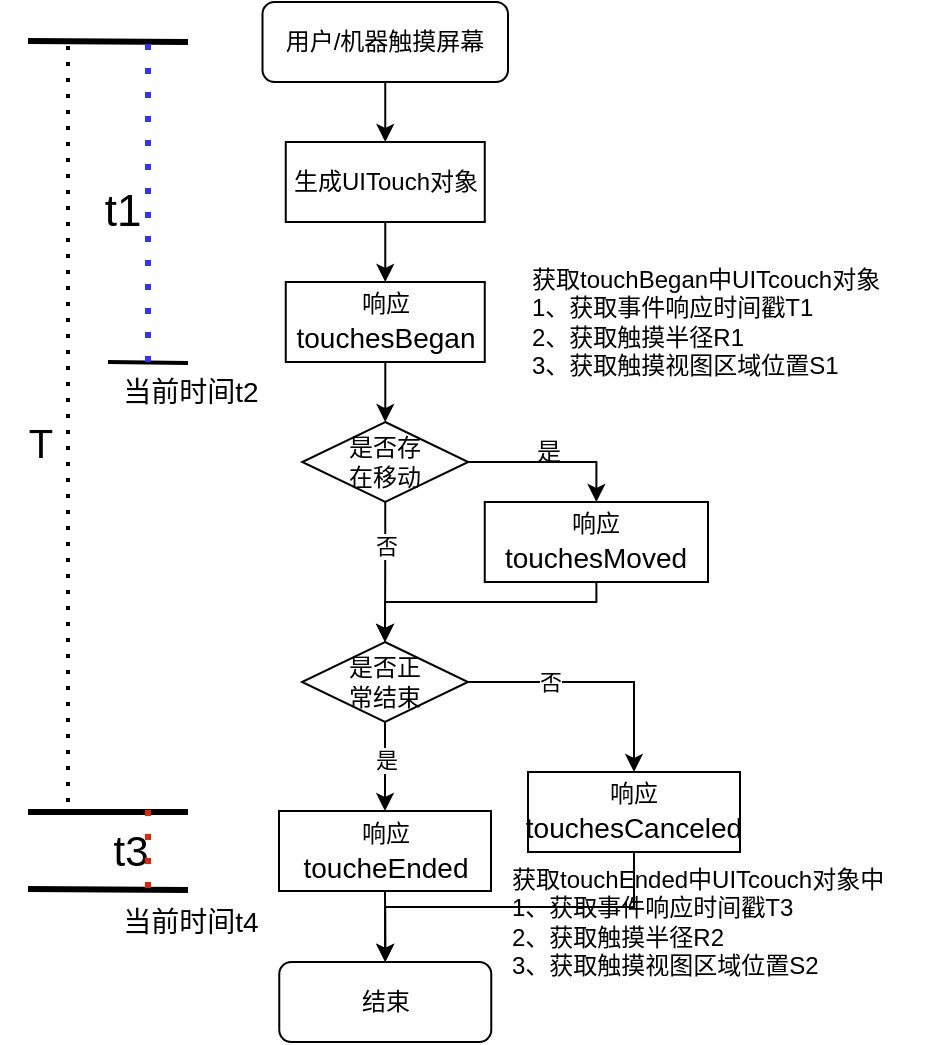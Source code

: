 <mxfile version="24.2.5" type="github">
  <diagram name="第 1 页" id="cUPQilYxBffBbkeb9Y6o">
    <mxGraphModel dx="1242" dy="752" grid="1" gridSize="10" guides="1" tooltips="1" connect="1" arrows="1" fold="1" page="1" pageScale="1" pageWidth="827" pageHeight="1169" math="0" shadow="0">
      <root>
        <mxCell id="0" />
        <mxCell id="1" parent="0" />
        <mxCell id="lE1Qpb3CKNX3zS15iR8Y-15" style="edgeStyle=orthogonalEdgeStyle;rounded=0;orthogonalLoop=1;jettySize=auto;html=1;exitX=0.5;exitY=1;exitDx=0;exitDy=0;entryX=0.5;entryY=0;entryDx=0;entryDy=0;" edge="1" parent="1" source="lE1Qpb3CKNX3zS15iR8Y-1" target="lE1Qpb3CKNX3zS15iR8Y-3">
          <mxGeometry relative="1" as="geometry" />
        </mxCell>
        <mxCell id="lE1Qpb3CKNX3zS15iR8Y-1" value="用户/机器触摸屏幕" style="rounded=1;whiteSpace=wrap;html=1;" vertex="1" parent="1">
          <mxGeometry x="357.25" y="160" width="122.75" height="40" as="geometry" />
        </mxCell>
        <mxCell id="lE1Qpb3CKNX3zS15iR8Y-16" style="edgeStyle=orthogonalEdgeStyle;rounded=0;orthogonalLoop=1;jettySize=auto;html=1;exitX=0.5;exitY=1;exitDx=0;exitDy=0;entryX=0.5;entryY=0;entryDx=0;entryDy=0;" edge="1" parent="1" source="lE1Qpb3CKNX3zS15iR8Y-3" target="lE1Qpb3CKNX3zS15iR8Y-5">
          <mxGeometry relative="1" as="geometry" />
        </mxCell>
        <mxCell id="lE1Qpb3CKNX3zS15iR8Y-3" value="生成UITouch对象" style="rounded=0;whiteSpace=wrap;html=1;" vertex="1" parent="1">
          <mxGeometry x="368.88" y="230" width="99.5" height="40" as="geometry" />
        </mxCell>
        <mxCell id="lE1Qpb3CKNX3zS15iR8Y-7" value="" style="edgeStyle=orthogonalEdgeStyle;rounded=0;orthogonalLoop=1;jettySize=auto;html=1;" edge="1" parent="1" source="lE1Qpb3CKNX3zS15iR8Y-5" target="lE1Qpb3CKNX3zS15iR8Y-6">
          <mxGeometry relative="1" as="geometry" />
        </mxCell>
        <mxCell id="lE1Qpb3CKNX3zS15iR8Y-5" value="响应&lt;span style=&quot;text-align: start; font-size: 10.5pt; line-height: 16.8px; font-family: Calibri, sans-serif;&quot; lang=&quot;EN-US&quot;&gt;touchesBegan&lt;/span&gt;&lt;span style=&quot;font-family: -webkit-standard; font-size: medium; text-align: start;&quot;&gt;&lt;/span&gt;" style="rounded=0;whiteSpace=wrap;html=1;" vertex="1" parent="1">
          <mxGeometry x="368.88" y="300" width="99.5" height="40" as="geometry" />
        </mxCell>
        <mxCell id="lE1Qpb3CKNX3zS15iR8Y-17" style="edgeStyle=orthogonalEdgeStyle;rounded=0;orthogonalLoop=1;jettySize=auto;html=1;exitX=1;exitY=0.5;exitDx=0;exitDy=0;entryX=0.5;entryY=0;entryDx=0;entryDy=0;" edge="1" parent="1" source="lE1Qpb3CKNX3zS15iR8Y-6" target="lE1Qpb3CKNX3zS15iR8Y-8">
          <mxGeometry relative="1" as="geometry" />
        </mxCell>
        <mxCell id="lE1Qpb3CKNX3zS15iR8Y-19" style="edgeStyle=orthogonalEdgeStyle;rounded=0;orthogonalLoop=1;jettySize=auto;html=1;exitX=0.5;exitY=1;exitDx=0;exitDy=0;entryX=0.5;entryY=0;entryDx=0;entryDy=0;" edge="1" parent="1" source="lE1Qpb3CKNX3zS15iR8Y-6" target="lE1Qpb3CKNX3zS15iR8Y-11">
          <mxGeometry relative="1" as="geometry" />
        </mxCell>
        <mxCell id="lE1Qpb3CKNX3zS15iR8Y-24" value="否" style="edgeLabel;html=1;align=center;verticalAlign=middle;resizable=0;points=[];" vertex="1" connectable="0" parent="lE1Qpb3CKNX3zS15iR8Y-19">
          <mxGeometry x="-0.372" relative="1" as="geometry">
            <mxPoint as="offset" />
          </mxGeometry>
        </mxCell>
        <mxCell id="lE1Qpb3CKNX3zS15iR8Y-6" value="是否存&lt;div&gt;在移动&lt;/div&gt;" style="rhombus;whiteSpace=wrap;html=1;rounded=0;" vertex="1" parent="1">
          <mxGeometry x="377.13" y="370" width="83" height="40" as="geometry" />
        </mxCell>
        <mxCell id="lE1Qpb3CKNX3zS15iR8Y-21" style="edgeStyle=orthogonalEdgeStyle;rounded=0;orthogonalLoop=1;jettySize=auto;html=1;exitX=0.5;exitY=1;exitDx=0;exitDy=0;entryX=0.5;entryY=0;entryDx=0;entryDy=0;" edge="1" parent="1" source="lE1Qpb3CKNX3zS15iR8Y-8" target="lE1Qpb3CKNX3zS15iR8Y-11">
          <mxGeometry relative="1" as="geometry">
            <Array as="points">
              <mxPoint x="524" y="460" />
              <mxPoint x="419" y="460" />
            </Array>
          </mxGeometry>
        </mxCell>
        <mxCell id="lE1Qpb3CKNX3zS15iR8Y-8" value="响应&lt;span style=&quot;text-align: start; font-size: 10.5pt; line-height: 16.8px; font-family: Calibri, sans-serif;&quot; lang=&quot;EN-US&quot;&gt;&lt;span style=&quot;font-size: 10.5pt; line-height: 16.8px;&quot; lang=&quot;EN-US&quot;&gt;touchesMoved&lt;/span&gt;&lt;/span&gt;&lt;span style=&quot;font-family: -webkit-standard; font-size: medium; text-align: start;&quot;&gt;&lt;/span&gt;" style="rounded=0;whiteSpace=wrap;html=1;" vertex="1" parent="1">
          <mxGeometry x="468.38" y="410" width="111.62" height="40" as="geometry" />
        </mxCell>
        <mxCell id="lE1Qpb3CKNX3zS15iR8Y-10" value="是" style="text;html=1;align=center;verticalAlign=middle;resizable=0;points=[];autosize=1;strokeColor=none;fillColor=none;" vertex="1" parent="1">
          <mxGeometry x="480" y="370" width="40" height="30" as="geometry" />
        </mxCell>
        <mxCell id="lE1Qpb3CKNX3zS15iR8Y-22" style="edgeStyle=orthogonalEdgeStyle;rounded=0;orthogonalLoop=1;jettySize=auto;html=1;exitX=0.5;exitY=1;exitDx=0;exitDy=0;entryX=0.5;entryY=0;entryDx=0;entryDy=0;" edge="1" parent="1" source="lE1Qpb3CKNX3zS15iR8Y-11" target="lE1Qpb3CKNX3zS15iR8Y-12">
          <mxGeometry relative="1" as="geometry" />
        </mxCell>
        <mxCell id="lE1Qpb3CKNX3zS15iR8Y-25" value="是" style="edgeLabel;html=1;align=center;verticalAlign=middle;resizable=0;points=[];" vertex="1" connectable="0" parent="lE1Qpb3CKNX3zS15iR8Y-22">
          <mxGeometry x="-0.156" relative="1" as="geometry">
            <mxPoint as="offset" />
          </mxGeometry>
        </mxCell>
        <mxCell id="lE1Qpb3CKNX3zS15iR8Y-26" style="edgeStyle=orthogonalEdgeStyle;rounded=0;orthogonalLoop=1;jettySize=auto;html=1;exitX=1;exitY=0.5;exitDx=0;exitDy=0;entryX=0.5;entryY=0;entryDx=0;entryDy=0;" edge="1" parent="1" source="lE1Qpb3CKNX3zS15iR8Y-11" target="lE1Qpb3CKNX3zS15iR8Y-23">
          <mxGeometry relative="1" as="geometry" />
        </mxCell>
        <mxCell id="lE1Qpb3CKNX3zS15iR8Y-27" value="否" style="edgeLabel;html=1;align=center;verticalAlign=middle;resizable=0;points=[];" vertex="1" connectable="0" parent="lE1Qpb3CKNX3zS15iR8Y-26">
          <mxGeometry x="-0.359" relative="1" as="geometry">
            <mxPoint as="offset" />
          </mxGeometry>
        </mxCell>
        <mxCell id="lE1Qpb3CKNX3zS15iR8Y-11" value="是否正&lt;div&gt;常结束&lt;/div&gt;" style="rhombus;whiteSpace=wrap;html=1;rounded=0;" vertex="1" parent="1">
          <mxGeometry x="377" y="480" width="83" height="40" as="geometry" />
        </mxCell>
        <mxCell id="lE1Qpb3CKNX3zS15iR8Y-28" style="edgeStyle=orthogonalEdgeStyle;rounded=0;orthogonalLoop=1;jettySize=auto;html=1;exitX=0.5;exitY=1;exitDx=0;exitDy=0;entryX=0.5;entryY=0;entryDx=0;entryDy=0;" edge="1" parent="1" source="lE1Qpb3CKNX3zS15iR8Y-12" target="lE1Qpb3CKNX3zS15iR8Y-14">
          <mxGeometry relative="1" as="geometry" />
        </mxCell>
        <mxCell id="lE1Qpb3CKNX3zS15iR8Y-12" value="响应&lt;span style=&quot;text-align: start; font-size: 10.5pt; line-height: 16.8px; font-family: Calibri, sans-serif;&quot; lang=&quot;EN-US&quot;&gt;&lt;span style=&quot;font-size: 10.5pt; line-height: 16.8px;&quot; lang=&quot;EN-US&quot;&gt;toucheEnded&lt;/span&gt;&lt;/span&gt;&lt;span style=&quot;font-family: -webkit-standard; font-size: medium; text-align: start;&quot;&gt;&lt;/span&gt;" style="rounded=0;whiteSpace=wrap;html=1;" vertex="1" parent="1">
          <mxGeometry x="365.5" y="564.5" width="106" height="40" as="geometry" />
        </mxCell>
        <mxCell id="lE1Qpb3CKNX3zS15iR8Y-14" value="结束" style="rounded=1;whiteSpace=wrap;html=1;" vertex="1" parent="1">
          <mxGeometry x="365.63" y="640" width="106" height="40" as="geometry" />
        </mxCell>
        <mxCell id="lE1Qpb3CKNX3zS15iR8Y-29" style="edgeStyle=orthogonalEdgeStyle;rounded=0;orthogonalLoop=1;jettySize=auto;html=1;exitX=0.5;exitY=1;exitDx=0;exitDy=0;entryX=0.5;entryY=0;entryDx=0;entryDy=0;" edge="1" parent="1" source="lE1Qpb3CKNX3zS15iR8Y-23" target="lE1Qpb3CKNX3zS15iR8Y-14">
          <mxGeometry relative="1" as="geometry" />
        </mxCell>
        <mxCell id="lE1Qpb3CKNX3zS15iR8Y-23" value="响应&lt;span style=&quot;text-align: start; font-size: 10.5pt; line-height: 16.8px; font-family: Calibri, sans-serif;&quot; lang=&quot;EN-US&quot;&gt;&lt;span style=&quot;font-size: 10.5pt; line-height: 16.8px;&quot; lang=&quot;EN-US&quot;&gt;touchesCanceled&lt;/span&gt;&lt;/span&gt;&lt;span style=&quot;font-family: -webkit-standard; font-size: medium; text-align: start;&quot;&gt;&lt;/span&gt;" style="rounded=0;whiteSpace=wrap;html=1;" vertex="1" parent="1">
          <mxGeometry x="490" y="545" width="106" height="40" as="geometry" />
        </mxCell>
        <mxCell id="lE1Qpb3CKNX3zS15iR8Y-31" value="" style="endArrow=none;html=1;rounded=0;strokeWidth=3;" edge="1" parent="1">
          <mxGeometry width="50" height="50" relative="1" as="geometry">
            <mxPoint x="240" y="179.5" as="sourcePoint" />
            <mxPoint x="320" y="180" as="targetPoint" />
          </mxGeometry>
        </mxCell>
        <mxCell id="lE1Qpb3CKNX3zS15iR8Y-34" value="" style="endArrow=none;html=1;rounded=0;strokeWidth=2;" edge="1" parent="1">
          <mxGeometry width="50" height="50" relative="1" as="geometry">
            <mxPoint x="280" y="340" as="sourcePoint" />
            <mxPoint x="320" y="340.5" as="targetPoint" />
          </mxGeometry>
        </mxCell>
        <mxCell id="lE1Qpb3CKNX3zS15iR8Y-35" value="" style="endArrow=none;html=1;rounded=0;strokeWidth=3;" edge="1" parent="1">
          <mxGeometry width="50" height="50" relative="1" as="geometry">
            <mxPoint x="240" y="565" as="sourcePoint" />
            <mxPoint x="320" y="565" as="targetPoint" />
          </mxGeometry>
        </mxCell>
        <mxCell id="lE1Qpb3CKNX3zS15iR8Y-36" value="" style="endArrow=none;html=1;rounded=0;strokeWidth=3;" edge="1" parent="1">
          <mxGeometry width="50" height="50" relative="1" as="geometry">
            <mxPoint x="240" y="603.5" as="sourcePoint" />
            <mxPoint x="320" y="604" as="targetPoint" />
          </mxGeometry>
        </mxCell>
        <mxCell id="lE1Qpb3CKNX3zS15iR8Y-38" value="" style="endArrow=none;dashed=1;html=1;dashPattern=1 3;strokeWidth=2;rounded=0;" edge="1" parent="1">
          <mxGeometry width="50" height="50" relative="1" as="geometry">
            <mxPoint x="260" y="560" as="sourcePoint" />
            <mxPoint x="260" y="180" as="targetPoint" />
          </mxGeometry>
        </mxCell>
        <mxCell id="lE1Qpb3CKNX3zS15iR8Y-39" value="T" style="text;html=1;align=center;verticalAlign=middle;resizable=0;points=[];autosize=1;strokeColor=none;fillColor=none;fontSize=20;" vertex="1" parent="1">
          <mxGeometry x="226" y="360" width="40" height="40" as="geometry" />
        </mxCell>
        <mxCell id="lE1Qpb3CKNX3zS15iR8Y-42" value="" style="endArrow=none;dashed=1;html=1;dashPattern=1 3;strokeWidth=3;rounded=0;strokeColor=#3333FF;" edge="1" parent="1">
          <mxGeometry width="50" height="50" relative="1" as="geometry">
            <mxPoint x="300" y="340" as="sourcePoint" />
            <mxPoint x="300" y="180" as="targetPoint" />
          </mxGeometry>
        </mxCell>
        <mxCell id="lE1Qpb3CKNX3zS15iR8Y-43" value="t1" style="edgeLabel;html=1;align=center;verticalAlign=middle;resizable=0;points=[];fontSize=22;" vertex="1" connectable="0" parent="lE1Qpb3CKNX3zS15iR8Y-42">
          <mxGeometry x="-0.062" y="3" relative="1" as="geometry">
            <mxPoint x="-10" as="offset" />
          </mxGeometry>
        </mxCell>
        <mxCell id="lE1Qpb3CKNX3zS15iR8Y-44" value="&lt;font style=&quot;font-size: 14px;&quot;&gt;当前时间t2&lt;/font&gt;" style="text;html=1;align=center;verticalAlign=middle;resizable=0;points=[];autosize=1;strokeColor=none;fillColor=none;" vertex="1" parent="1">
          <mxGeometry x="275.63" y="340" width="90" height="30" as="geometry" />
        </mxCell>
        <mxCell id="lE1Qpb3CKNX3zS15iR8Y-48" value="&lt;font style=&quot;font-size: 14px;&quot;&gt;当前时间t4&lt;/font&gt;" style="text;html=1;align=center;verticalAlign=middle;resizable=0;points=[];autosize=1;strokeColor=none;fillColor=none;" vertex="1" parent="1">
          <mxGeometry x="275.63" y="604.5" width="90" height="30" as="geometry" />
        </mxCell>
        <mxCell id="lE1Qpb3CKNX3zS15iR8Y-52" value="&lt;font style=&quot;font-size: 21px;&quot;&gt;t3&lt;/font&gt;" style="edgeLabel;html=1;align=center;verticalAlign=middle;resizable=0;points=[];fontSize=22;" vertex="1" connectable="0" parent="1">
          <mxGeometry x="300" y="280" as="geometry">
            <mxPoint x="-9" y="305" as="offset" />
          </mxGeometry>
        </mxCell>
        <mxCell id="lE1Qpb3CKNX3zS15iR8Y-53" value="" style="endArrow=none;dashed=1;html=1;dashPattern=1 3;strokeWidth=3;rounded=0;strokeColor=#e32400;" edge="1" parent="1">
          <mxGeometry width="50" height="50" relative="1" as="geometry">
            <mxPoint x="300" y="603" as="sourcePoint" />
            <mxPoint x="300" y="563" as="targetPoint" />
          </mxGeometry>
        </mxCell>
        <mxCell id="lE1Qpb3CKNX3zS15iR8Y-55" value="&lt;div&gt;获取touchBegan中UITcouch对象&lt;/div&gt;1、获取事件响应时间戳T1&lt;div&gt;2、获取触摸半径R1&lt;/div&gt;&lt;div&gt;3、获取触摸视图区域位置S1&lt;/div&gt;" style="text;html=1;align=left;verticalAlign=middle;resizable=0;points=[];autosize=1;strokeColor=none;fillColor=none;" vertex="1" parent="1">
          <mxGeometry x="490" y="285" width="200" height="70" as="geometry" />
        </mxCell>
        <mxCell id="lE1Qpb3CKNX3zS15iR8Y-56" value="&lt;div&gt;获取touchEnded中UITcouch对象中&lt;/div&gt;1、获取事件响应时间戳T3&lt;div&gt;2、获取触摸半径R2&lt;/div&gt;&lt;div&gt;3、获取触摸视图区域位置S2&lt;/div&gt;" style="text;html=1;align=left;verticalAlign=middle;resizable=0;points=[];autosize=1;strokeColor=none;fillColor=none;" vertex="1" parent="1">
          <mxGeometry x="480" y="585" width="210" height="70" as="geometry" />
        </mxCell>
      </root>
    </mxGraphModel>
  </diagram>
</mxfile>
